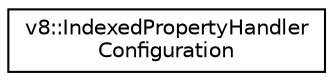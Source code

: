 digraph "Graphical Class Hierarchy"
{
  edge [fontname="Helvetica",fontsize="10",labelfontname="Helvetica",labelfontsize="10"];
  node [fontname="Helvetica",fontsize="10",shape=record];
  rankdir="LR";
  Node1 [label="v8::IndexedPropertyHandler\lConfiguration",height=0.2,width=0.4,color="black", fillcolor="white", style="filled",URL="$structv8_1_1IndexedPropertyHandlerConfiguration.html"];
}
